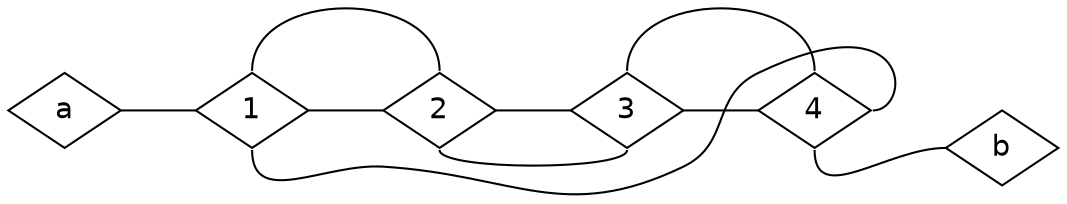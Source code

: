 graph {
fontname="Helvetica"
node [fontname="Helvetica"]
node [shape=diamond]
rankdir="LR"
a:e -- 1:w
1:e -- 2:w
2:e -- 3:w
3:e -- 4:w
4:e -- 1:s
1:n -- 2:n
2:s -- 3:s
3:n -- 4:n
4:s -- b:w
}
